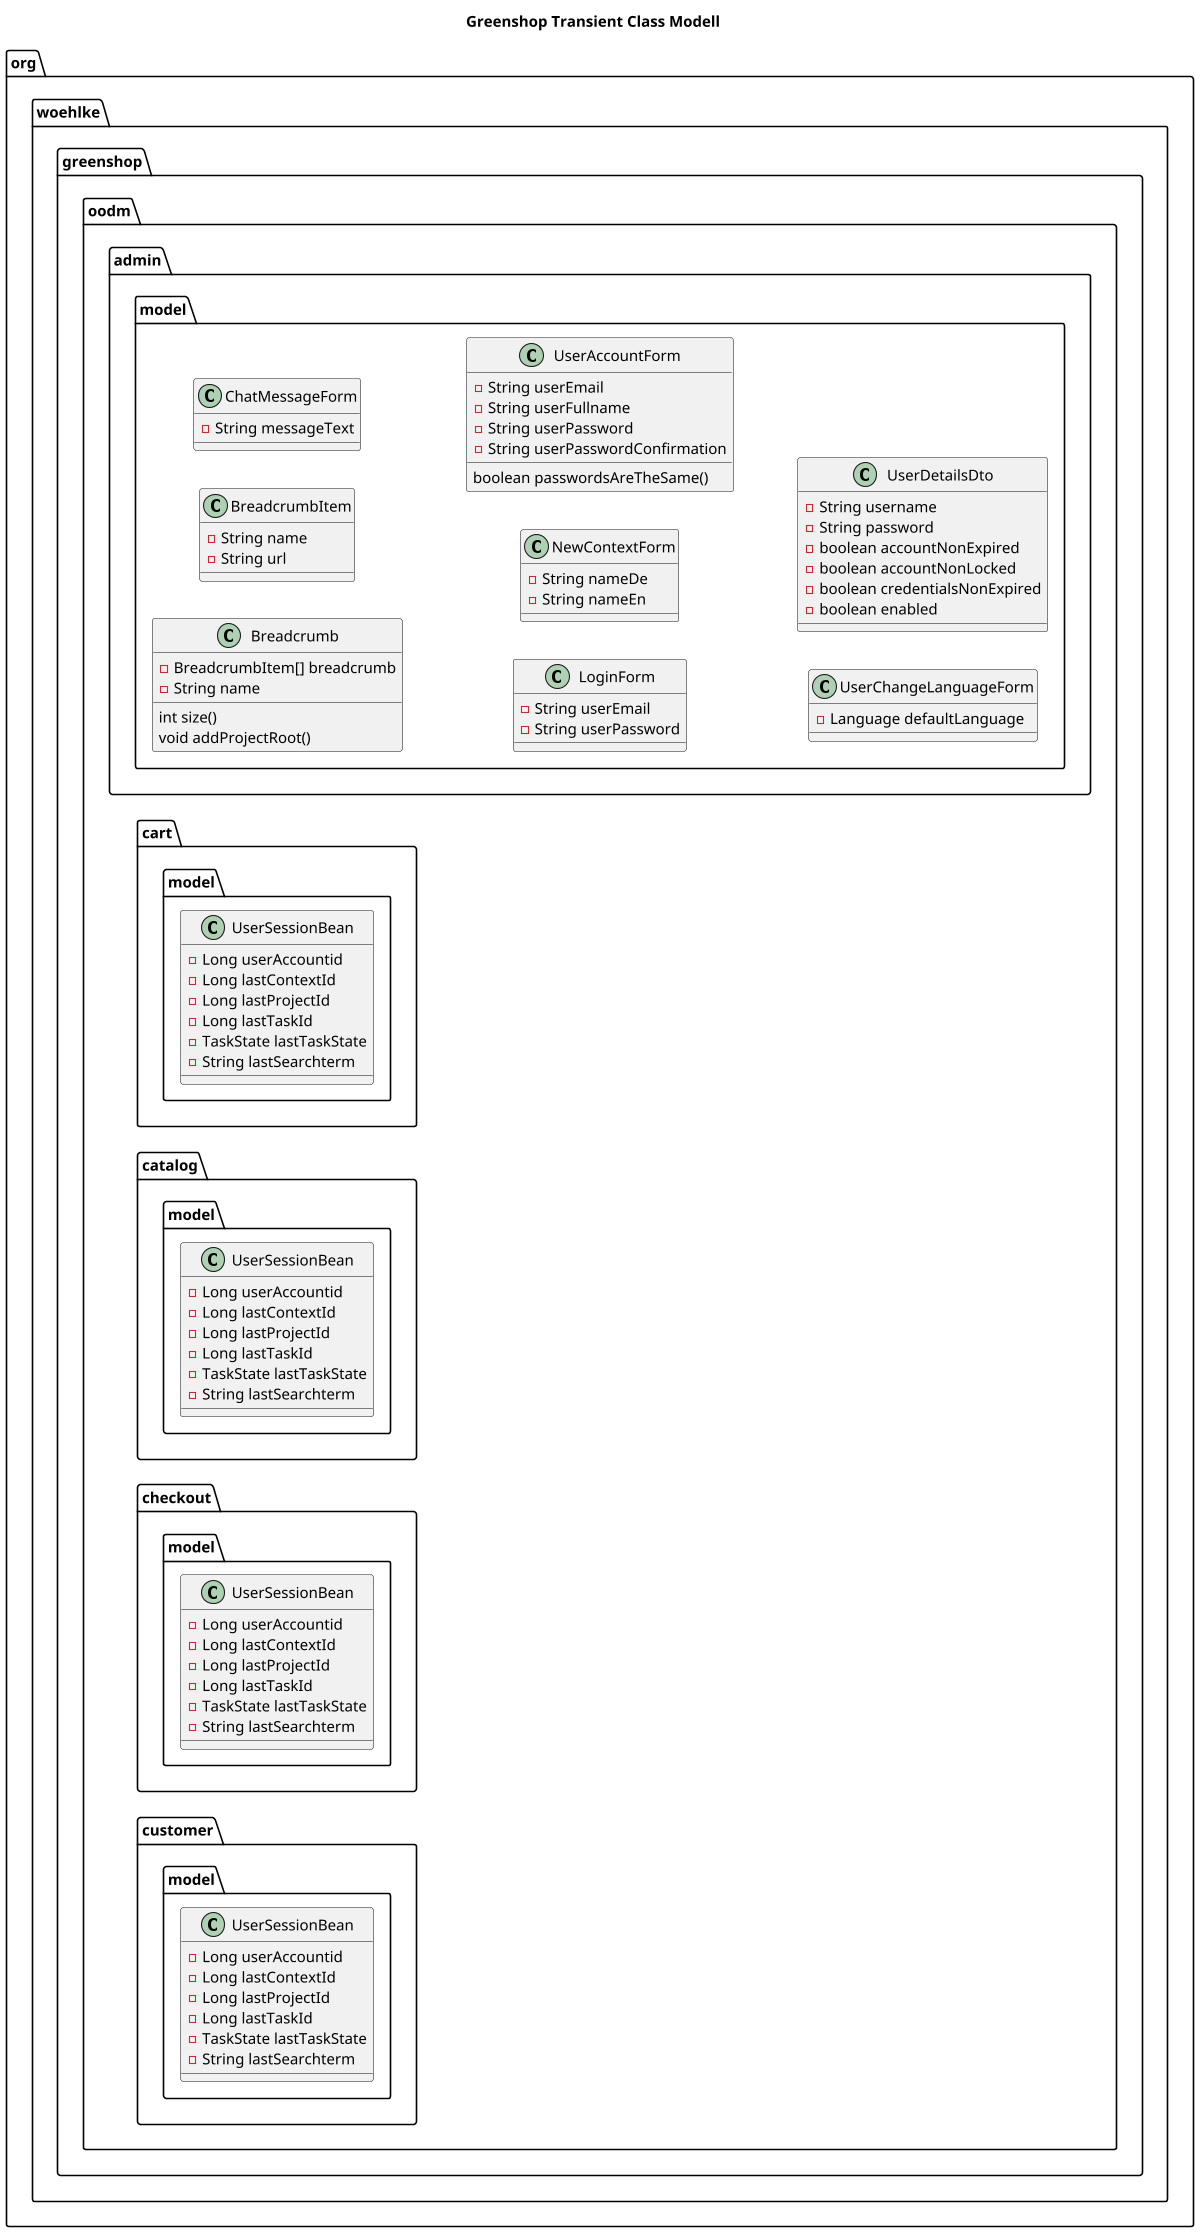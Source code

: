 @startuml

title Greenshop Transient Class Modell
'https://plantuml.com/class-diagram

left to right direction
'top to bottom direction

scale 1200 width

package org.woehlke.greenshop.oodm {

    package org.woehlke.greenshop.oodm.admin.model {

        class Breadcrumb {
          - BreadcrumbItem[] breadcrumb
          - String name
          int size()
          void addProjectRoot()
        }
        class BreadcrumbItem {
          - String name
          - String url
        }
        class ChatMessageForm {
          - String messageText
        }
        class LoginForm {
          - String userEmail
          - String userPassword
        }
        class NewContextForm {
          - String nameDe
          - String nameEn
        }
        class UserAccountForm {
          - String userEmail
          - String userFullname
          - String userPassword
          - String userPasswordConfirmation
          boolean passwordsAreTheSame()
        }
        class UserChangeLanguageForm {
        - Language defaultLanguage
        }
        class UserDetailsDto {
          - String username
          - String password
          - boolean accountNonExpired
          - boolean accountNonLocked
          - boolean credentialsNonExpired
          - boolean enabled
        }
      }

    package org.woehlke.greenshop.oodm.cart.model {

        class UserSessionBean {
          - Long userAccountid
          - Long lastContextId
          - Long lastProjectId
          - Long lastTaskId
          - TaskState lastTaskState
          - String lastSearchterm
        }

        ' Breadcrumb "one" o--> "many"  BreadcrumbItem
    }

    package org.woehlke.greenshop.oodm.catalog.model {
        class UserSessionBean {
          - Long userAccountid
          - Long lastContextId
          - Long lastProjectId
          - Long lastTaskId
          - TaskState lastTaskState
          - String lastSearchterm
        }
    }

    package org.woehlke.greenshop.oodm.checkout.model {
        class UserSessionBean {
          - Long userAccountid
          - Long lastContextId
          - Long lastProjectId
          - Long lastTaskId
          - TaskState lastTaskState
          - String lastSearchterm
        }
    }

    package org.woehlke.greenshop.oodm.customer.model {

        class UserSessionBean {
          - Long userAccountid
          - Long lastContextId
          - Long lastProjectId
          - Long lastTaskId
          - TaskState lastTaskState
          - String lastSearchterm
        }
    }

}

@enduml
